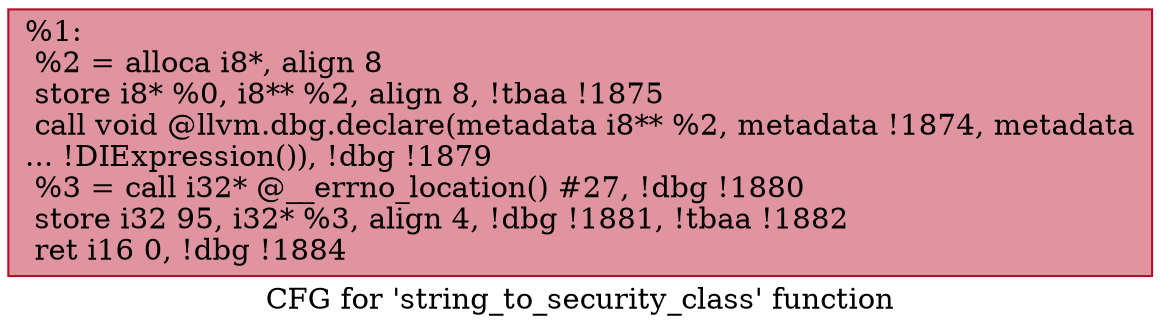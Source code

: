 digraph "CFG for 'string_to_security_class' function" {
	label="CFG for 'string_to_security_class' function";

	Node0x25112e0 [shape=record,color="#b70d28ff", style=filled, fillcolor="#b70d2870",label="{%1:\l  %2 = alloca i8*, align 8\l  store i8* %0, i8** %2, align 8, !tbaa !1875\l  call void @llvm.dbg.declare(metadata i8** %2, metadata !1874, metadata\l... !DIExpression()), !dbg !1879\l  %3 = call i32* @__errno_location() #27, !dbg !1880\l  store i32 95, i32* %3, align 4, !dbg !1881, !tbaa !1882\l  ret i16 0, !dbg !1884\l}"];
}
